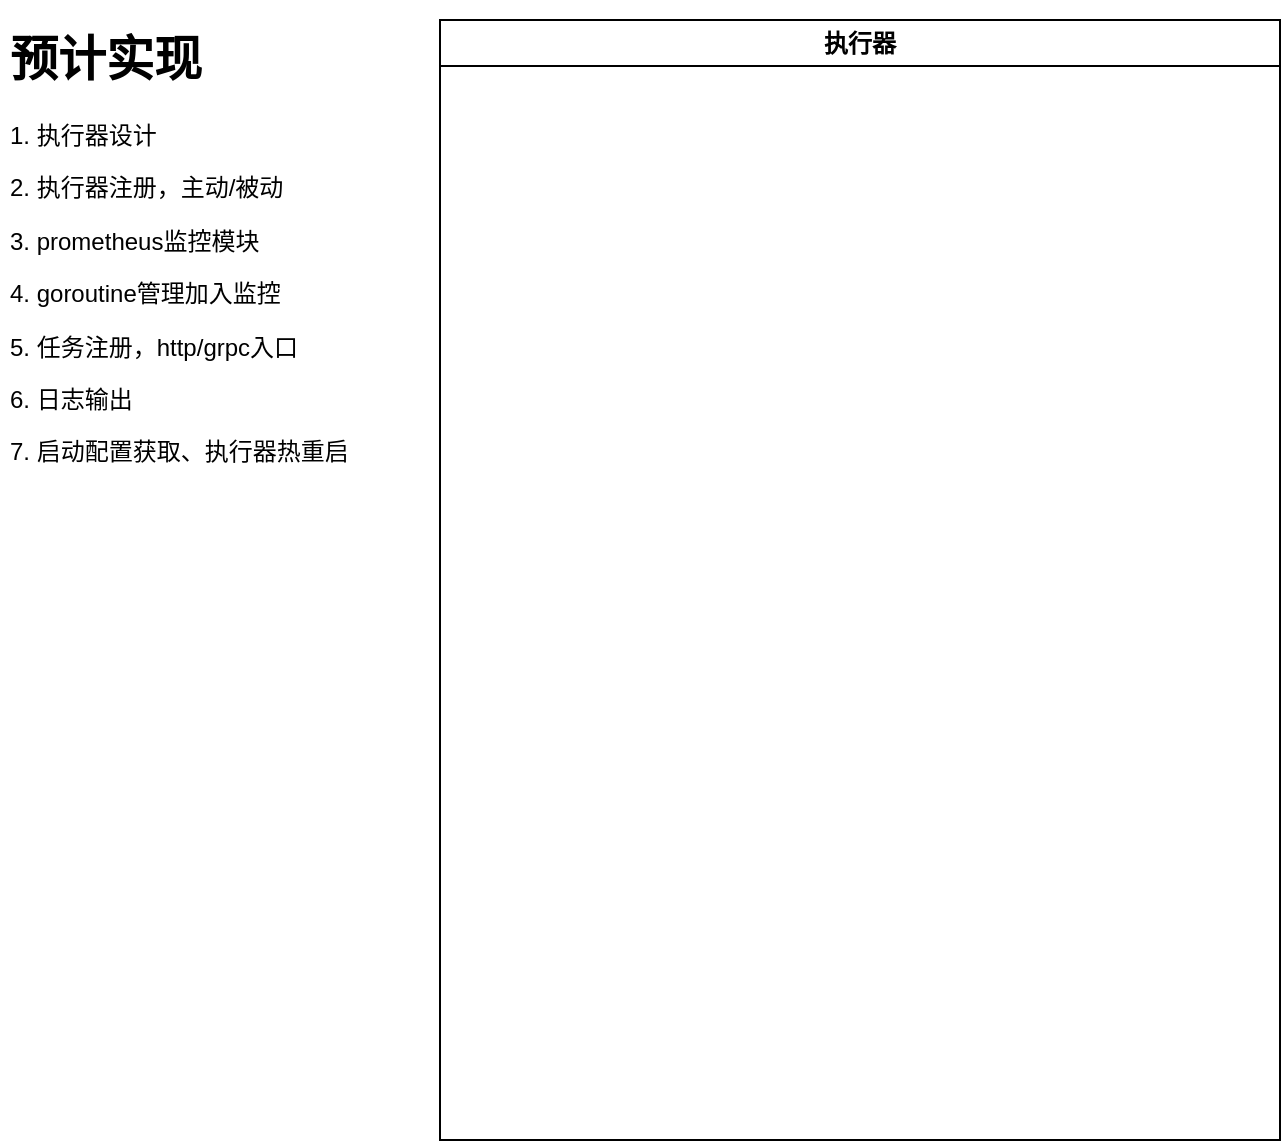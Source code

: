 <mxfile>
    <diagram id="Oi1lGrabILi6n02KcIgU" name="第 1 页">
        <mxGraphModel dx="942" dy="1892" grid="1" gridSize="10" guides="1" tooltips="1" connect="1" arrows="1" fold="1" page="1" pageScale="1" pageWidth="827" pageHeight="1169" math="0" shadow="0">
            <root>
                <mxCell id="0"/>
                <mxCell id="1" parent="0"/>
                <mxCell id="4" value="&lt;h1&gt;预计实现&lt;/h1&gt;&lt;p&gt;1. 执行器设计&amp;nbsp;&lt;/p&gt;&lt;p&gt;&lt;span style=&quot;background-color: initial;&quot;&gt;2. 执行器注册，主动/被动&lt;/span&gt;&lt;/p&gt;&lt;p&gt;&lt;span style=&quot;background-color: initial;&quot;&gt;3. prometheus监控模块&lt;/span&gt;&lt;/p&gt;&lt;p&gt;&lt;span style=&quot;background-color: initial;&quot;&gt;4. goroutine管理加入监控&lt;/span&gt;&lt;/p&gt;&lt;p&gt;&lt;span style=&quot;background-color: initial;&quot;&gt;5. 任务注册，http/grpc入口&lt;/span&gt;&lt;/p&gt;&lt;p&gt;&lt;span style=&quot;background-color: initial;&quot;&gt;6. 日志输出&lt;/span&gt;&lt;/p&gt;&lt;p&gt;&lt;span style=&quot;background-color: initial;&quot;&gt;7. 启动配置获取、执行器热重启&lt;/span&gt;&lt;/p&gt;" style="text;html=1;strokeColor=none;fillColor=none;spacing=5;spacingTop=-20;whiteSpace=wrap;overflow=hidden;rounded=0;" vertex="1" parent="1">
                    <mxGeometry width="200" height="230" as="geometry"/>
                </mxCell>
                <mxCell id="6" value="执行器" style="swimlane;whiteSpace=wrap;html=1;" vertex="1" parent="1">
                    <mxGeometry x="220" width="420" height="560" as="geometry">
                        <mxRectangle x="290" y="90" width="80" height="30" as="alternateBounds"/>
                    </mxGeometry>
                </mxCell>
            </root>
        </mxGraphModel>
    </diagram>
</mxfile>